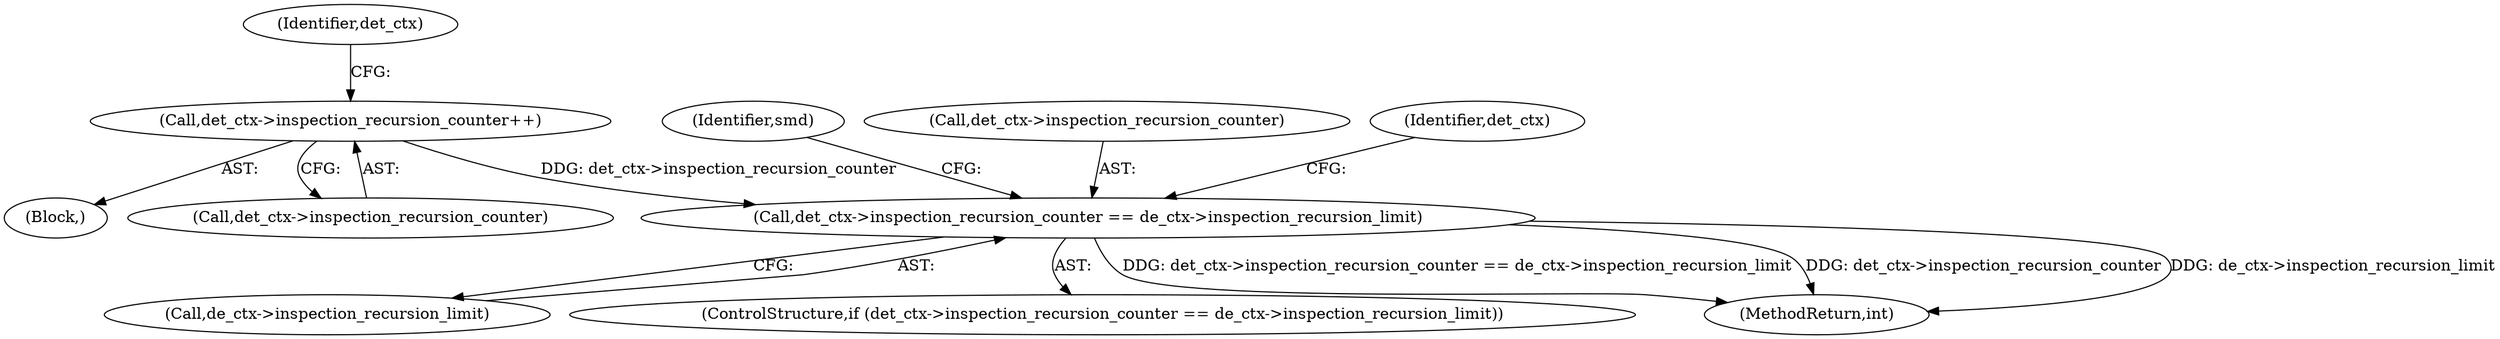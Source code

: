 digraph "0_suricata_47afc577ff763150f9b47f10331f5ef9eb847a57@pointer" {
"1000151" [label="(Call,det_ctx->inspection_recursion_counter == de_ctx->inspection_recursion_limit)"];
"1000146" [label="(Call,det_ctx->inspection_recursion_counter++)"];
"1000151" [label="(Call,det_ctx->inspection_recursion_counter == de_ctx->inspection_recursion_limit)"];
"1000146" [label="(Call,det_ctx->inspection_recursion_counter++)"];
"1000155" [label="(Call,de_ctx->inspection_recursion_limit)"];
"1000175" [label="(Identifier,smd)"];
"1000143" [label="(Block,)"];
"1000152" [label="(Call,det_ctx->inspection_recursion_counter)"];
"1000153" [label="(Identifier,det_ctx)"];
"1000150" [label="(ControlStructure,if (det_ctx->inspection_recursion_counter == de_ctx->inspection_recursion_limit))"];
"1000161" [label="(Identifier,det_ctx)"];
"1000147" [label="(Call,det_ctx->inspection_recursion_counter)"];
"1001577" [label="(MethodReturn,int)"];
"1000151" -> "1000150"  [label="AST: "];
"1000151" -> "1000155"  [label="CFG: "];
"1000152" -> "1000151"  [label="AST: "];
"1000155" -> "1000151"  [label="AST: "];
"1000161" -> "1000151"  [label="CFG: "];
"1000175" -> "1000151"  [label="CFG: "];
"1000151" -> "1001577"  [label="DDG: det_ctx->inspection_recursion_counter == de_ctx->inspection_recursion_limit"];
"1000151" -> "1001577"  [label="DDG: det_ctx->inspection_recursion_counter"];
"1000151" -> "1001577"  [label="DDG: de_ctx->inspection_recursion_limit"];
"1000146" -> "1000151"  [label="DDG: det_ctx->inspection_recursion_counter"];
"1000146" -> "1000143"  [label="AST: "];
"1000146" -> "1000147"  [label="CFG: "];
"1000147" -> "1000146"  [label="AST: "];
"1000153" -> "1000146"  [label="CFG: "];
}
